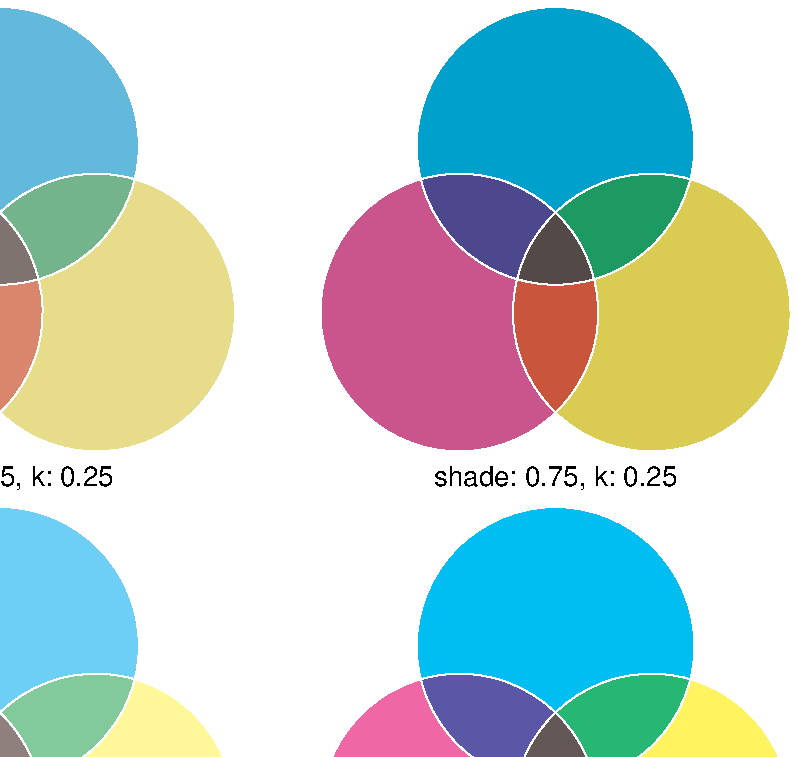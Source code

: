 \documentclass[border=5mm]{standalone}
\usepackage{luamplib}
\usepackage{fontspec}
\setmainfont{Helvetica}
\begin{document}
\mplibtextextlabel{enable}
\begin{mplibcode}
beginfig(1);
path C[], B[];

% arrange each circle so that point 0 is outside the others
C1 = fullcircle scaled 100 rotated 90 shifted 40 up;
C2 = C1 rotated 120;
C3 = C2 rotated 120;

% the illusion of blended colours is helped by buildcycle
B0 = buildcycle(C1, C2, C3);
B1 = buildcycle(C1, C2);
B2 = buildcycle(C2, C3);
B3 = buildcycle(C3, C1);

picture P;
for x=0 upto 1:
  for y=0 upto 1:
    P := image(
      s := 1/2 + x/4;
      k := 0 + y/4;
      fill C1 withcolor s*(1,0,0,k);
      fill C2 withcolor s*(0,1,0,k);
      fill C3 withcolor s*(0,0,1,k);
      fill B3 withcolor s*(1,0,1,k);
      fill B2 withcolor s*(0,1,1,k);
      fill B1 withcolor s*(1,1,0,k);
      fill B0 withcolor s*(1,1,1,k);
      undraw C1; undraw C2; undraw C3;
    ) shifted (200x, 180y);
    draw P;
    label.bot(("shade: " & decimal s & ", k: " & decimal k)
                infont "phvr8r", point 1/2 of bbox P);
  endfor
endfor
endfig;
\end{mplibcode}
\end{document}
